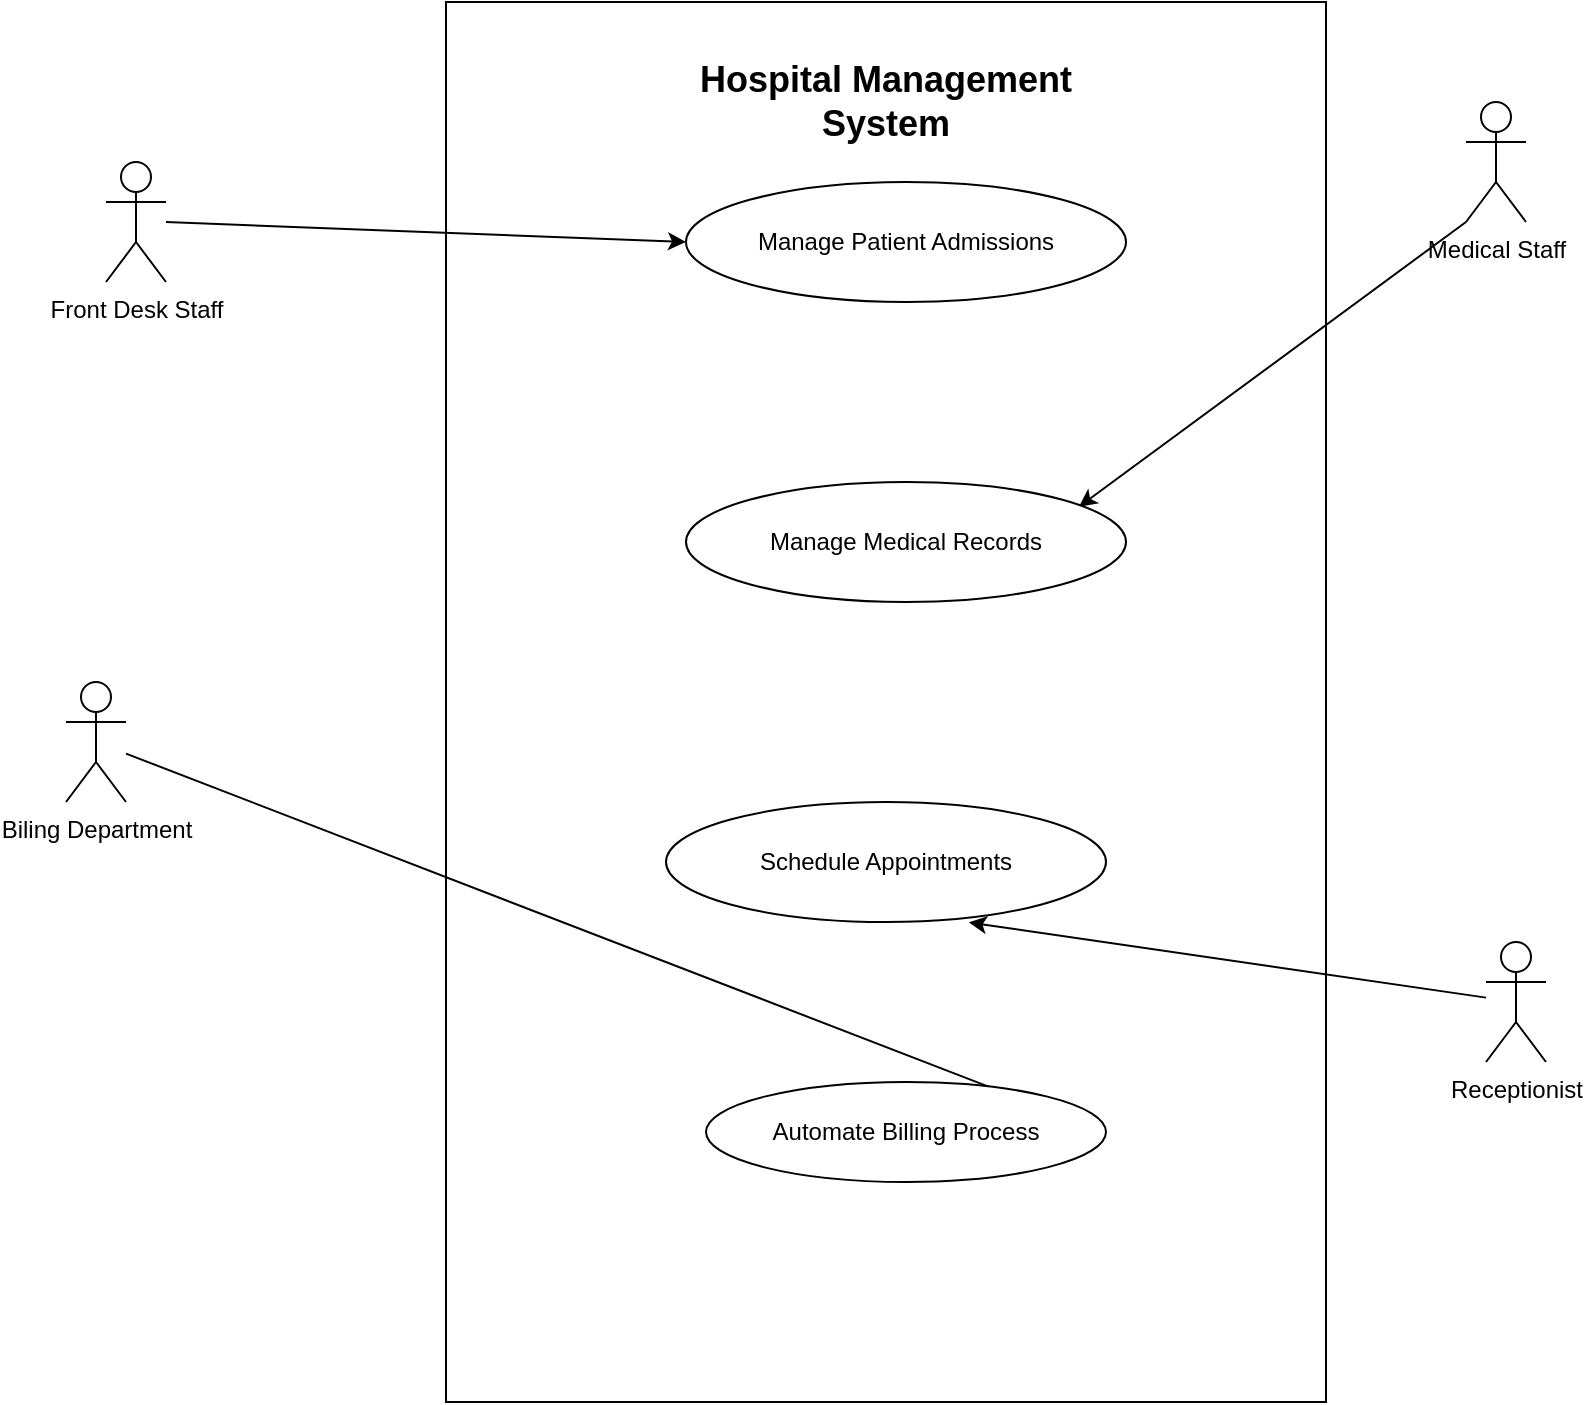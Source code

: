<mxfile><diagram id="sYTDEODdXaAXfMe2I20Q" name="Page-1"><mxGraphModel dx="1498" dy="899" grid="1" gridSize="10" guides="1" tooltips="1" connect="1" arrows="1" fold="1" page="1" pageScale="1" pageWidth="850" pageHeight="1100" math="0" shadow="0"><root><mxCell id="0"/><mxCell id="1" parent="0"/><mxCell id="2" value="" style="rounded=0;whiteSpace=wrap;html=1;" parent="1" vertex="1"><mxGeometry x="240" width="440" height="700" as="geometry"/></mxCell><mxCell id="3" style="edgeStyle=none;html=1;entryX=0;entryY=0.5;entryDx=0;entryDy=0;" parent="1" target="11" edge="1"><mxGeometry relative="1" as="geometry"><mxPoint x="100" y="110" as="sourcePoint"/></mxGeometry></mxCell><mxCell id="4" value="Front Desk Staff" style="shape=umlActor;verticalLabelPosition=bottom;verticalAlign=top;html=1;outlineConnect=0;" parent="1" vertex="1"><mxGeometry x="70" y="80" width="30" height="60" as="geometry"/></mxCell><mxCell id="5" style="edgeStyle=none;html=1;entryX=0.688;entryY=1.003;entryDx=0;entryDy=0;entryPerimeter=0;" parent="1" source="6" target="12" edge="1"><mxGeometry relative="1" as="geometry"><mxPoint x="90" y="380" as="sourcePoint"/></mxGeometry></mxCell><mxCell id="6" value="Receptionist" style="shape=umlActor;verticalLabelPosition=bottom;verticalAlign=top;html=1;outlineConnect=0;" parent="1" vertex="1"><mxGeometry x="760" y="470" width="30" height="60" as="geometry"/></mxCell><mxCell id="7" style="edgeStyle=none;html=1;entryX=0.893;entryY=0.207;entryDx=0;entryDy=0;entryPerimeter=0;" parent="1" target="13" edge="1"><mxGeometry relative="1" as="geometry"><mxPoint x="750" y="110" as="sourcePoint"/></mxGeometry></mxCell><mxCell id="8" value="Medical Staff" style="shape=umlActor;verticalLabelPosition=bottom;verticalAlign=top;html=1;outlineConnect=0;" parent="1" vertex="1"><mxGeometry x="750" y="50" width="30" height="60" as="geometry"/></mxCell><mxCell id="9" style="edgeStyle=none;html=1;entryX=1;entryY=0.5;entryDx=0;entryDy=0;" parent="1" source="10" target="14" edge="1"><mxGeometry relative="1" as="geometry"/></mxCell><mxCell id="10" value="Biling Department" style="shape=umlActor;verticalLabelPosition=bottom;verticalAlign=top;html=1;outlineConnect=0;" parent="1" vertex="1"><mxGeometry x="50" y="340" width="30" height="60" as="geometry"/></mxCell><mxCell id="11" value="Manage Patient Admissions" style="ellipse;whiteSpace=wrap;html=1;" parent="1" vertex="1"><mxGeometry x="360" y="90" width="220" height="60" as="geometry"/></mxCell><mxCell id="12" value="Schedule Appointments" style="ellipse;whiteSpace=wrap;html=1;" parent="1" vertex="1"><mxGeometry x="350" y="400" width="220" height="60" as="geometry"/></mxCell><mxCell id="13" value="Manage Medical Records" style="ellipse;whiteSpace=wrap;html=1;" parent="1" vertex="1"><mxGeometry x="360" y="240" width="220" height="60" as="geometry"/></mxCell><mxCell id="14" value="Automate Billing Process" style="ellipse;whiteSpace=wrap;html=1;" parent="1" vertex="1"><mxGeometry x="370" y="540" width="200" height="50" as="geometry"/></mxCell><mxCell id="19" value="&lt;font style=&quot;font-size: 18px;&quot;&gt;&lt;b&gt;Hospital Management System&lt;/b&gt;&lt;/font&gt;" style="text;strokeColor=none;align=center;fillColor=none;html=1;verticalAlign=middle;whiteSpace=wrap;rounded=0;" parent="1" vertex="1"><mxGeometry x="360" width="200" height="100" as="geometry"/></mxCell></root></mxGraphModel></diagram></mxfile>